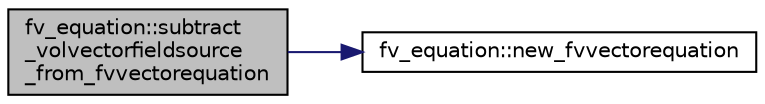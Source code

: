 digraph "fv_equation::subtract_volvectorfieldsource_from_fvvectorequation"
{
 // LATEX_PDF_SIZE
  edge [fontname="Helvetica",fontsize="10",labelfontname="Helvetica",labelfontsize="10"];
  node [fontname="Helvetica",fontsize="10",shape=record];
  rankdir="LR";
  Node1 [label="fv_equation::subtract\l_volvectorfieldsource\l_from_fvvectorequation",height=0.2,width=0.4,color="black", fillcolor="grey75", style="filled", fontcolor="black",tooltip=" "];
  Node1 -> Node2 [color="midnightblue",fontsize="10",style="solid",fontname="Helvetica"];
  Node2 [label="fv_equation::new_fvvectorequation",height=0.2,width=0.4,color="black", fillcolor="white", style="filled",URL="$namespacefv__equation.html#ab46a4f94deb0186ea0798d62c34f2cae",tooltip=" "];
}
